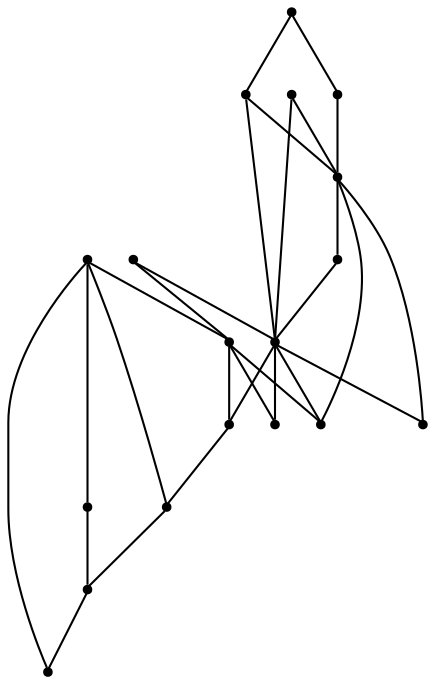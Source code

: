 graph {
  node [shape=point,comment="{\"directed\":false,\"doi\":\"10.1007/978-3-319-27261-0_24\",\"figure\":\"4 (3)\"}"]

  v0 [pos="847.8986126438084,1815.1028494418915"]
  v1 [pos="847.8986126438084,1715.6402100656221"]
  v2 [pos="798.1677644611384,1765.370575939181"]
  v3 [pos="748.4348814491019,1715.6402100656221"]
  v4 [pos="748.4348814491019,1815.1028494418915"]
  v5 [pos="648.9690518366112,1715.6402100656221"]
  v6 [pos="586.8007542711551,1752.939446986474"]
  v7 [pos="648.9690518366112,1815.1028494418915"]
  v8 [pos="549.501060217919,1715.6402100656221"]
  v9 [pos="611.6651609478071,1777.807682129896"]
  v10 [pos="549.501060217919,1815.1028494418913"]
  v11 [pos="499.77022793235324,1765.370575939181"]
  v12 [pos="512.2034645824668,1752.9394469864742"]
  v13 [pos="487.3328262408806,1777.8076821298957"]
  v14 [pos="450.0352306054284,1715.640210065622"]
  v15 [pos="450.0352306054284,1815.1028494418915"]
  v16 [pos="350.56940099293786,1715.6402100656221"]
  v17 [pos="350.56940099293786,1815.1028494418915"]

  v0 -- v1 [id="-1",pos="847.8986126438084,1815.1028494418915 847.8986126438084,1715.6402100656221 847.8986126438084,1715.6402100656221 847.8986126438084,1715.6402100656221"]
  v17 -- v15 [id="-2",pos="350.56940099293786,1815.1028494418915 450.0352306054284,1815.1028494418915 450.0352306054284,1815.1028494418915 450.0352306054284,1815.1028494418915"]
  v17 -- v16 [id="-3",pos="350.56940099293786,1815.1028494418915 350.56940099293786,1715.6402100656221 350.56940099293786,1715.6402100656221 350.56940099293786,1715.6402100656221"]
  v16 -- v14 [id="-4",pos="350.56940099293786,1715.6402100656221 450.0352306054284,1715.640210065622 450.0352306054284,1715.640210065622 450.0352306054284,1715.640210065622"]
  v15 -- v10 [id="-5",pos="450.0352306054284,1815.1028494418915 549.501060217919,1815.1028494418913 549.501060217919,1815.1028494418913 549.501060217919,1815.1028494418913"]
  v15 -- v14 [id="-6",pos="450.0352306054284,1815.1028494418915 450.0352306054284,1715.640210065622 450.0352306054284,1715.640210065622 450.0352306054284,1715.640210065622"]
  v14 -- v8 [id="-8",pos="450.0352306054284,1715.640210065622 549.501060217919,1715.6402100656221 549.501060217919,1715.6402100656221 549.501060217919,1715.6402100656221"]
  v14 -- v12 [id="-9",pos="450.0352306054284,1715.640210065622 512.2034645824668,1752.9394469864742 512.2034645824668,1752.9394469864742 512.2034645824668,1752.9394469864742"]
  v14 -- v11 [id="-10",pos="450.0352306054284,1715.640210065622 499.77022793235324,1765.370575939181 499.77022793235324,1765.370575939181 499.77022793235324,1765.370575939181"]
  v13 -- v14 [id="-11",pos="487.3328262408806,1777.8076821298957 450.0352306054284,1715.640210065622 450.0352306054284,1715.640210065622 450.0352306054284,1715.640210065622"]
  v13 -- v10 [id="-12",pos="487.3328262408806,1777.8076821298957 549.501060217919,1815.1028494418913 549.501060217919,1815.1028494418913 549.501060217919,1815.1028494418913"]
  v12 -- v10 [id="-13",pos="512.2034645824668,1752.9394469864742 549.501060217919,1815.1028494418913 549.501060217919,1815.1028494418913 549.501060217919,1815.1028494418913"]
  v10 -- v7 [id="-14",pos="549.501060217919,1815.1028494418913 648.9690518366112,1815.1028494418915 648.9690518366112,1815.1028494418915 648.9690518366112,1815.1028494418915"]
  v10 -- v8 [id="-15",pos="549.501060217919,1815.1028494418913 549.501060217919,1715.6402100656221 549.501060217919,1715.6402100656221 549.501060217919,1715.6402100656221"]
  v10 -- v11 [id="-16",pos="549.501060217919,1815.1028494418913 499.77022793235324,1765.370575939181 499.77022793235324,1765.370575939181 499.77022793235324,1765.370575939181"]
  v10 -- v6 [id="-17",pos="549.501060217919,1815.1028494418913 586.8007542711551,1752.939446986474 586.8007542711551,1752.939446986474 586.8007542711551,1752.939446986474"]
  v9 -- v10 [id="-18",pos="611.6651609478071,1777.807682129896 549.501060217919,1815.1028494418913 549.501060217919,1815.1028494418913 549.501060217919,1815.1028494418913"]
  v9 -- v5 [id="-19",pos="611.6651609478071,1777.807682129896 648.9690518366112,1715.6402100656221 648.9690518366112,1715.6402100656221 648.9690518366112,1715.6402100656221"]
  v5 -- v7 [id="-20",pos="648.9690518366112,1715.6402100656221 648.9690518366112,1815.1028494418915 648.9690518366112,1815.1028494418915 648.9690518366112,1815.1028494418915"]
  v5 -- v8 [id="-21",pos="648.9690518366112,1715.6402100656221 549.501060217919,1715.6402100656221 549.501060217919,1715.6402100656221 549.501060217919,1715.6402100656221"]
  v7 -- v4 [id="-22",pos="648.9690518366112,1815.1028494418915 748.4348814491019,1815.1028494418915 748.4348814491019,1815.1028494418915 748.4348814491019,1815.1028494418915"]
  v5 -- v6 [id="-23",pos="648.9690518366112,1715.6402100656221 586.8007542711551,1752.939446986474 586.8007542711551,1752.939446986474 586.8007542711551,1752.939446986474"]
  v4 -- v3 [id="-24",pos="748.4348814491019,1815.1028494418915 748.4348814491019,1715.6402100656221 748.4348814491019,1715.6402100656221 748.4348814491019,1715.6402100656221"]
  v3 -- v5 [id="-25",pos="748.4348814491019,1715.6402100656221 648.9690518366112,1715.6402100656221 648.9690518366112,1715.6402100656221 648.9690518366112,1715.6402100656221"]
  v4 -- v0 [id="-26",pos="748.4348814491019,1815.1028494418915 847.8986126438084,1815.1028494418915 847.8986126438084,1815.1028494418915 847.8986126438084,1815.1028494418915"]
  v3 -- v1 [id="-28",pos="748.4348814491019,1715.6402100656221 847.8986126438084,1715.6402100656221 847.8986126438084,1715.6402100656221 847.8986126438084,1715.6402100656221"]
  v3 -- v2 [id="-29",pos="748.4348814491019,1715.6402100656221 798.1677644611384,1765.370575939181 798.1677644611384,1765.370575939181 798.1677644611384,1765.370575939181"]
  v2 -- v0 [id="-30",pos="798.1677644611384,1765.370575939181 847.8986126438084,1815.1028494418915 847.8986126438084,1815.1028494418915 847.8986126438084,1815.1028494418915"]
}